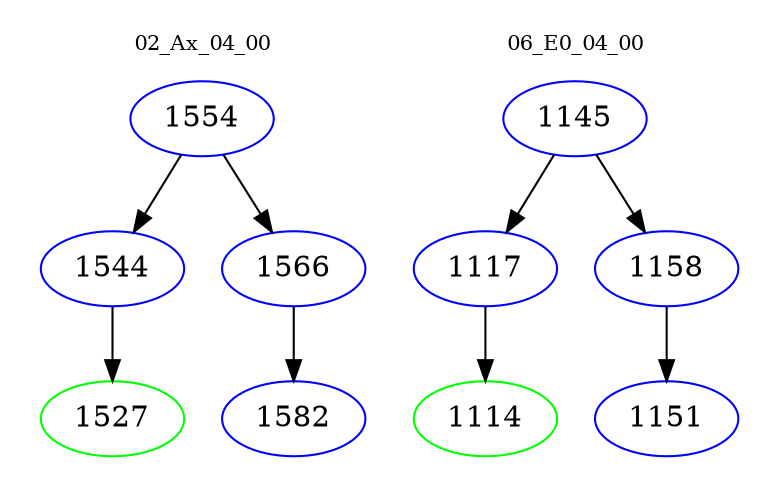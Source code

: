 digraph{
subgraph cluster_0 {
color = white
label = "02_Ax_04_00";
fontsize=10;
T0_1554 [label="1554", color="blue"]
T0_1554 -> T0_1544 [color="black"]
T0_1544 [label="1544", color="blue"]
T0_1544 -> T0_1527 [color="black"]
T0_1527 [label="1527", color="green"]
T0_1554 -> T0_1566 [color="black"]
T0_1566 [label="1566", color="blue"]
T0_1566 -> T0_1582 [color="black"]
T0_1582 [label="1582", color="blue"]
}
subgraph cluster_1 {
color = white
label = "06_E0_04_00";
fontsize=10;
T1_1145 [label="1145", color="blue"]
T1_1145 -> T1_1117 [color="black"]
T1_1117 [label="1117", color="blue"]
T1_1117 -> T1_1114 [color="black"]
T1_1114 [label="1114", color="green"]
T1_1145 -> T1_1158 [color="black"]
T1_1158 [label="1158", color="blue"]
T1_1158 -> T1_1151 [color="black"]
T1_1151 [label="1151", color="blue"]
}
}
